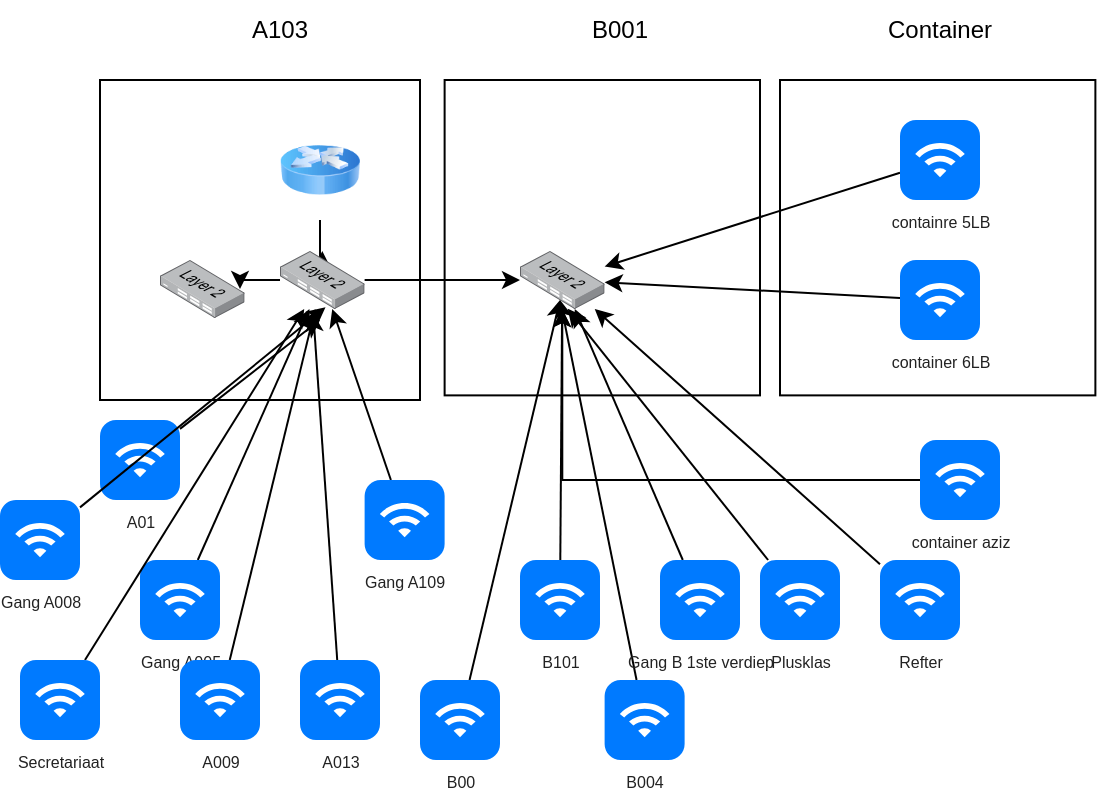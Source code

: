 <mxfile version="24.4.10" type="github">
  <diagram name="Pagina-1" id="h_YUGkcHW8ww24Ley-Mb">
    <mxGraphModel dx="1647" dy="877" grid="1" gridSize="10" guides="1" tooltips="1" connect="1" arrows="1" fold="1" page="1" pageScale="1" pageWidth="1654" pageHeight="1169" math="0" shadow="0">
      <root>
        <mxCell id="0" />
        <mxCell id="1" parent="0" />
        <mxCell id="rQ-lP0VY4Xicwzm7i3NF-15" value="" style="whiteSpace=wrap;html=1;aspect=fixed;" parent="1" vertex="1">
          <mxGeometry x="1050" y="100" width="157.69" height="157.69" as="geometry" />
        </mxCell>
        <mxCell id="rQ-lP0VY4Xicwzm7i3NF-11" value="" style="whiteSpace=wrap;html=1;aspect=fixed;" parent="1" vertex="1">
          <mxGeometry x="882.31" y="100" width="157.69" height="157.69" as="geometry" />
        </mxCell>
        <mxCell id="rQ-lP0VY4Xicwzm7i3NF-5" value="" style="whiteSpace=wrap;html=1;aspect=fixed;" parent="1" vertex="1">
          <mxGeometry x="710" y="100" width="160" height="160" as="geometry" />
        </mxCell>
        <mxCell id="rQ-lP0VY4Xicwzm7i3NF-8" value="" style="edgeStyle=orthogonalEdgeStyle;rounded=0;orthogonalLoop=1;jettySize=auto;html=1;" parent="1" source="rQ-lP0VY4Xicwzm7i3NF-1" target="rQ-lP0VY4Xicwzm7i3NF-4" edge="1">
          <mxGeometry relative="1" as="geometry" />
        </mxCell>
        <mxCell id="rQ-lP0VY4Xicwzm7i3NF-1" value="" style="image;html=1;image=img/lib/clip_art/networking/Router_Icon_128x128.png" parent="1" vertex="1">
          <mxGeometry x="800" y="120" width="40" height="50" as="geometry" />
        </mxCell>
        <mxCell id="rQ-lP0VY4Xicwzm7i3NF-2" value="" style="image;points=[];aspect=fixed;html=1;align=center;shadow=0;dashed=0;image=img/lib/allied_telesis/switch/Switch_24_port_L2.svg;" parent="1" vertex="1">
          <mxGeometry x="740" y="190" width="42.31" height="29" as="geometry" />
        </mxCell>
        <mxCell id="rQ-lP0VY4Xicwzm7i3NF-9" value="" style="edgeStyle=orthogonalEdgeStyle;rounded=0;orthogonalLoop=1;jettySize=auto;html=1;" parent="1" source="rQ-lP0VY4Xicwzm7i3NF-4" target="rQ-lP0VY4Xicwzm7i3NF-2" edge="1">
          <mxGeometry relative="1" as="geometry" />
        </mxCell>
        <mxCell id="rQ-lP0VY4Xicwzm7i3NF-14" value="" style="edgeStyle=orthogonalEdgeStyle;rounded=0;orthogonalLoop=1;jettySize=auto;html=1;" parent="1" source="rQ-lP0VY4Xicwzm7i3NF-4" target="rQ-lP0VY4Xicwzm7i3NF-13" edge="1">
          <mxGeometry relative="1" as="geometry" />
        </mxCell>
        <mxCell id="rQ-lP0VY4Xicwzm7i3NF-4" value="" style="image;points=[];aspect=fixed;html=1;align=center;shadow=0;dashed=0;image=img/lib/allied_telesis/switch/Switch_24_port_L2.svg;" parent="1" vertex="1">
          <mxGeometry x="800" y="185.5" width="42.31" height="29" as="geometry" />
        </mxCell>
        <mxCell id="rQ-lP0VY4Xicwzm7i3NF-7" value="A103" style="text;html=1;align=center;verticalAlign=middle;whiteSpace=wrap;rounded=0;" parent="1" vertex="1">
          <mxGeometry x="750" y="60" width="100" height="30" as="geometry" />
        </mxCell>
        <mxCell id="rQ-lP0VY4Xicwzm7i3NF-12" value="B001" style="text;html=1;align=center;verticalAlign=middle;whiteSpace=wrap;rounded=0;" parent="1" vertex="1">
          <mxGeometry x="920" y="60" width="100" height="30" as="geometry" />
        </mxCell>
        <mxCell id="rQ-lP0VY4Xicwzm7i3NF-13" value="" style="image;points=[];aspect=fixed;html=1;align=center;shadow=0;dashed=0;image=img/lib/allied_telesis/switch/Switch_24_port_L2.svg;" parent="1" vertex="1">
          <mxGeometry x="920" y="185.5" width="42.31" height="29" as="geometry" />
        </mxCell>
        <mxCell id="rQ-lP0VY4Xicwzm7i3NF-16" value="Container" style="text;html=1;align=center;verticalAlign=middle;whiteSpace=wrap;rounded=0;" parent="1" vertex="1">
          <mxGeometry x="1080" y="60" width="100" height="30" as="geometry" />
        </mxCell>
        <mxCell id="rQ-lP0VY4Xicwzm7i3NF-22" value="" style="edgeStyle=orthogonalEdgeStyle;rounded=0;orthogonalLoop=1;jettySize=auto;html=1;" parent="1" source="rQ-lP0VY4Xicwzm7i3NF-18" target="rQ-lP0VY4Xicwzm7i3NF-13" edge="1">
          <mxGeometry relative="1" as="geometry" />
        </mxCell>
        <mxCell id="rQ-lP0VY4Xicwzm7i3NF-18" value="container aziz" style="html=1;strokeWidth=1;shadow=0;dashed=0;shape=mxgraph.ios7.misc.wifi;fillColor=#007AFF;strokeColor=none;buttonText=;strokeColor2=#222222;fontColor=#222222;fontSize=8;verticalLabelPosition=bottom;verticalAlign=top;align=center;sketch=0;" parent="1" vertex="1">
          <mxGeometry x="1120" y="280" width="40" height="40" as="geometry" />
        </mxCell>
        <mxCell id="rQ-lP0VY4Xicwzm7i3NF-25" value="" style="edgeStyle=none;rounded=0;orthogonalLoop=1;jettySize=auto;html=1;" parent="1" source="rQ-lP0VY4Xicwzm7i3NF-21" target="rQ-lP0VY4Xicwzm7i3NF-13" edge="1">
          <mxGeometry relative="1" as="geometry" />
        </mxCell>
        <mxCell id="rQ-lP0VY4Xicwzm7i3NF-21" value="container 6LB" style="html=1;strokeWidth=1;shadow=0;dashed=0;shape=mxgraph.ios7.misc.wifi;fillColor=#007AFF;strokeColor=none;buttonText=;strokeColor2=#222222;fontColor=#222222;fontSize=8;verticalLabelPosition=bottom;verticalAlign=top;align=center;sketch=0;" parent="1" vertex="1">
          <mxGeometry x="1110" y="190" width="40" height="40" as="geometry" />
        </mxCell>
        <mxCell id="rQ-lP0VY4Xicwzm7i3NF-24" value="" style="edgeStyle=none;rounded=0;orthogonalLoop=1;jettySize=auto;html=1;" parent="1" source="rQ-lP0VY4Xicwzm7i3NF-23" target="rQ-lP0VY4Xicwzm7i3NF-13" edge="1">
          <mxGeometry relative="1" as="geometry" />
        </mxCell>
        <mxCell id="rQ-lP0VY4Xicwzm7i3NF-23" value="containre 5LB" style="html=1;strokeWidth=1;shadow=0;dashed=0;shape=mxgraph.ios7.misc.wifi;fillColor=#007AFF;strokeColor=none;buttonText=;strokeColor2=#222222;fontColor=#222222;fontSize=8;verticalLabelPosition=bottom;verticalAlign=top;align=center;sketch=0;" parent="1" vertex="1">
          <mxGeometry x="1110" y="120" width="40" height="40" as="geometry" />
        </mxCell>
        <mxCell id="rQ-lP0VY4Xicwzm7i3NF-39" value="" style="edgeStyle=none;rounded=0;orthogonalLoop=1;jettySize=auto;html=1;" parent="1" source="rQ-lP0VY4Xicwzm7i3NF-26" target="rQ-lP0VY4Xicwzm7i3NF-13" edge="1">
          <mxGeometry relative="1" as="geometry">
            <mxPoint x="839" y="260" as="targetPoint" />
          </mxGeometry>
        </mxCell>
        <mxCell id="rQ-lP0VY4Xicwzm7i3NF-26" value="B101" style="html=1;strokeWidth=1;shadow=0;dashed=0;shape=mxgraph.ios7.misc.wifi;fillColor=#007AFF;strokeColor=none;buttonText=;strokeColor2=#222222;fontColor=#222222;fontSize=8;verticalLabelPosition=bottom;verticalAlign=top;align=center;sketch=0;" parent="1" vertex="1">
          <mxGeometry x="920" y="340" width="40" height="40" as="geometry" />
        </mxCell>
        <mxCell id="rQ-lP0VY4Xicwzm7i3NF-47" value="" style="edgeStyle=none;rounded=0;orthogonalLoop=1;jettySize=auto;html=1;" parent="1" source="rQ-lP0VY4Xicwzm7i3NF-27" target="rQ-lP0VY4Xicwzm7i3NF-4" edge="1">
          <mxGeometry relative="1" as="geometry" />
        </mxCell>
        <mxCell id="rQ-lP0VY4Xicwzm7i3NF-27" value="Gang A005" style="html=1;strokeWidth=1;shadow=0;dashed=0;shape=mxgraph.ios7.misc.wifi;fillColor=#007AFF;strokeColor=none;buttonText=;strokeColor2=#222222;fontColor=#222222;fontSize=8;verticalLabelPosition=bottom;verticalAlign=top;align=center;sketch=0;" parent="1" vertex="1">
          <mxGeometry x="730" y="340" width="40" height="40" as="geometry" />
        </mxCell>
        <mxCell id="rQ-lP0VY4Xicwzm7i3NF-46" value="" style="edgeStyle=none;rounded=0;orthogonalLoop=1;jettySize=auto;html=1;" parent="1" source="rQ-lP0VY4Xicwzm7i3NF-28" edge="1">
          <mxGeometry relative="1" as="geometry">
            <mxPoint x="820" y="220" as="targetPoint" />
          </mxGeometry>
        </mxCell>
        <mxCell id="rQ-lP0VY4Xicwzm7i3NF-28" value="A01" style="html=1;strokeWidth=1;shadow=0;dashed=0;shape=mxgraph.ios7.misc.wifi;fillColor=#007AFF;strokeColor=none;buttonText=;strokeColor2=#222222;fontColor=#222222;fontSize=8;verticalLabelPosition=bottom;verticalAlign=top;align=center;sketch=0;" parent="1" vertex="1">
          <mxGeometry x="710" y="270" width="40" height="40" as="geometry" />
        </mxCell>
        <mxCell id="rQ-lP0VY4Xicwzm7i3NF-41" value="" style="edgeStyle=none;rounded=0;orthogonalLoop=1;jettySize=auto;html=1;" parent="1" source="rQ-lP0VY4Xicwzm7i3NF-29" target="rQ-lP0VY4Xicwzm7i3NF-13" edge="1">
          <mxGeometry relative="1" as="geometry" />
        </mxCell>
        <mxCell id="rQ-lP0VY4Xicwzm7i3NF-29" value="Refter" style="html=1;strokeWidth=1;shadow=0;dashed=0;shape=mxgraph.ios7.misc.wifi;fillColor=#007AFF;strokeColor=none;buttonText=;strokeColor2=#222222;fontColor=#222222;fontSize=8;verticalLabelPosition=bottom;verticalAlign=top;align=center;sketch=0;" parent="1" vertex="1">
          <mxGeometry x="1100" y="340" width="40" height="40" as="geometry" />
        </mxCell>
        <mxCell id="rQ-lP0VY4Xicwzm7i3NF-49" value="" style="edgeStyle=none;rounded=0;orthogonalLoop=1;jettySize=auto;html=1;" parent="1" source="rQ-lP0VY4Xicwzm7i3NF-30" target="rQ-lP0VY4Xicwzm7i3NF-4" edge="1">
          <mxGeometry relative="1" as="geometry" />
        </mxCell>
        <mxCell id="rQ-lP0VY4Xicwzm7i3NF-30" value="Secretariaat" style="html=1;strokeWidth=1;shadow=0;dashed=0;shape=mxgraph.ios7.misc.wifi;fillColor=#007AFF;strokeColor=none;buttonText=;strokeColor2=#222222;fontColor=#222222;fontSize=8;verticalLabelPosition=bottom;verticalAlign=top;align=center;sketch=0;" parent="1" vertex="1">
          <mxGeometry x="670" y="390" width="40" height="40" as="geometry" />
        </mxCell>
        <mxCell id="rQ-lP0VY4Xicwzm7i3NF-48" value="" style="edgeStyle=none;rounded=0;orthogonalLoop=1;jettySize=auto;html=1;" parent="1" source="rQ-lP0VY4Xicwzm7i3NF-31" target="rQ-lP0VY4Xicwzm7i3NF-4" edge="1">
          <mxGeometry relative="1" as="geometry" />
        </mxCell>
        <mxCell id="rQ-lP0VY4Xicwzm7i3NF-31" value="A009" style="html=1;strokeWidth=1;shadow=0;dashed=0;shape=mxgraph.ios7.misc.wifi;fillColor=#007AFF;strokeColor=none;buttonText=;strokeColor2=#222222;fontColor=#222222;fontSize=8;verticalLabelPosition=bottom;verticalAlign=top;align=center;sketch=0;" parent="1" vertex="1">
          <mxGeometry x="750" y="390" width="40" height="40" as="geometry" />
        </mxCell>
        <mxCell id="rQ-lP0VY4Xicwzm7i3NF-40" value="" style="edgeStyle=none;rounded=0;orthogonalLoop=1;jettySize=auto;html=1;entryX=0.564;entryY=0.996;entryDx=0;entryDy=0;entryPerimeter=0;" parent="1" source="rQ-lP0VY4Xicwzm7i3NF-32" target="rQ-lP0VY4Xicwzm7i3NF-13" edge="1">
          <mxGeometry relative="1" as="geometry" />
        </mxCell>
        <mxCell id="rQ-lP0VY4Xicwzm7i3NF-32" value="Plusklas" style="html=1;strokeWidth=1;shadow=0;dashed=0;shape=mxgraph.ios7.misc.wifi;fillColor=#007AFF;strokeColor=none;buttonText=;strokeColor2=#222222;fontColor=#222222;fontSize=8;verticalLabelPosition=bottom;verticalAlign=top;align=center;sketch=0;" parent="1" vertex="1">
          <mxGeometry x="1040" y="340" width="40" height="40" as="geometry" />
        </mxCell>
        <mxCell id="rQ-lP0VY4Xicwzm7i3NF-43" value="" style="edgeStyle=none;rounded=0;orthogonalLoop=1;jettySize=auto;html=1;entryX=0.473;entryY=0.845;entryDx=0;entryDy=0;entryPerimeter=0;" parent="1" source="rQ-lP0VY4Xicwzm7i3NF-33" target="rQ-lP0VY4Xicwzm7i3NF-13" edge="1">
          <mxGeometry relative="1" as="geometry" />
        </mxCell>
        <mxCell id="rQ-lP0VY4Xicwzm7i3NF-33" value="B00" style="html=1;strokeWidth=1;shadow=0;dashed=0;shape=mxgraph.ios7.misc.wifi;fillColor=#007AFF;strokeColor=none;buttonText=;strokeColor2=#222222;fontColor=#222222;fontSize=8;verticalLabelPosition=bottom;verticalAlign=top;align=center;sketch=0;" parent="1" vertex="1">
          <mxGeometry x="870" y="400" width="40" height="40" as="geometry" />
        </mxCell>
        <mxCell id="rQ-lP0VY4Xicwzm7i3NF-51" value="" style="edgeStyle=none;rounded=0;orthogonalLoop=1;jettySize=auto;html=1;" parent="1" source="rQ-lP0VY4Xicwzm7i3NF-34" target="rQ-lP0VY4Xicwzm7i3NF-4" edge="1">
          <mxGeometry relative="1" as="geometry" />
        </mxCell>
        <mxCell id="rQ-lP0VY4Xicwzm7i3NF-34" value="Gang A109" style="html=1;strokeWidth=1;shadow=0;dashed=0;shape=mxgraph.ios7.misc.wifi;fillColor=#007AFF;strokeColor=none;buttonText=;strokeColor2=#222222;fontColor=#222222;fontSize=8;verticalLabelPosition=bottom;verticalAlign=top;align=center;sketch=0;" parent="1" vertex="1">
          <mxGeometry x="842.31" y="300" width="40" height="40" as="geometry" />
        </mxCell>
        <mxCell id="rQ-lP0VY4Xicwzm7i3NF-50" value="" style="edgeStyle=none;rounded=0;orthogonalLoop=1;jettySize=auto;html=1;entryX=0.393;entryY=1.076;entryDx=0;entryDy=0;entryPerimeter=0;" parent="1" source="rQ-lP0VY4Xicwzm7i3NF-35" target="rQ-lP0VY4Xicwzm7i3NF-4" edge="1">
          <mxGeometry relative="1" as="geometry" />
        </mxCell>
        <mxCell id="rQ-lP0VY4Xicwzm7i3NF-35" value="A013" style="html=1;strokeWidth=1;shadow=0;dashed=0;shape=mxgraph.ios7.misc.wifi;fillColor=#007AFF;strokeColor=none;buttonText=;strokeColor2=#222222;fontColor=#222222;fontSize=8;verticalLabelPosition=bottom;verticalAlign=top;align=center;sketch=0;" parent="1" vertex="1">
          <mxGeometry x="810" y="390" width="40" height="40" as="geometry" />
        </mxCell>
        <mxCell id="rQ-lP0VY4Xicwzm7i3NF-44" value="" style="edgeStyle=none;rounded=0;orthogonalLoop=1;jettySize=auto;html=1;entryX=0.473;entryY=0.845;entryDx=0;entryDy=0;entryPerimeter=0;" parent="1" source="rQ-lP0VY4Xicwzm7i3NF-36" target="rQ-lP0VY4Xicwzm7i3NF-13" edge="1">
          <mxGeometry relative="1" as="geometry" />
        </mxCell>
        <mxCell id="rQ-lP0VY4Xicwzm7i3NF-36" value="B004" style="html=1;strokeWidth=1;shadow=0;dashed=0;shape=mxgraph.ios7.misc.wifi;fillColor=#007AFF;strokeColor=none;buttonText=;strokeColor2=#222222;fontColor=#222222;fontSize=8;verticalLabelPosition=bottom;verticalAlign=top;align=center;sketch=0;" parent="1" vertex="1">
          <mxGeometry x="962.31" y="400" width="40" height="40" as="geometry" />
        </mxCell>
        <mxCell id="rQ-lP0VY4Xicwzm7i3NF-45" value="" style="edgeStyle=none;rounded=0;orthogonalLoop=1;jettySize=auto;html=1;entryX=0.538;entryY=0.97;entryDx=0;entryDy=0;entryPerimeter=0;" parent="1" source="rQ-lP0VY4Xicwzm7i3NF-37" target="rQ-lP0VY4Xicwzm7i3NF-4" edge="1">
          <mxGeometry relative="1" as="geometry" />
        </mxCell>
        <mxCell id="rQ-lP0VY4Xicwzm7i3NF-37" value="Gang A008" style="html=1;strokeWidth=1;shadow=0;dashed=0;shape=mxgraph.ios7.misc.wifi;fillColor=#007AFF;strokeColor=none;buttonText=;strokeColor2=#222222;fontColor=#222222;fontSize=8;verticalLabelPosition=bottom;verticalAlign=top;align=center;sketch=0;" parent="1" vertex="1">
          <mxGeometry x="660" y="310" width="40" height="40" as="geometry" />
        </mxCell>
        <mxCell id="rQ-lP0VY4Xicwzm7i3NF-42" value="" style="edgeStyle=none;rounded=0;orthogonalLoop=1;jettySize=auto;html=1;" parent="1" source="rQ-lP0VY4Xicwzm7i3NF-38" target="rQ-lP0VY4Xicwzm7i3NF-13" edge="1">
          <mxGeometry relative="1" as="geometry" />
        </mxCell>
        <mxCell id="rQ-lP0VY4Xicwzm7i3NF-38" value="Gang B 1ste verdiep" style="html=1;strokeWidth=1;shadow=0;dashed=0;shape=mxgraph.ios7.misc.wifi;fillColor=#007AFF;strokeColor=none;buttonText=;strokeColor2=#222222;fontColor=#222222;fontSize=8;verticalLabelPosition=bottom;verticalAlign=top;align=center;sketch=0;" parent="1" vertex="1">
          <mxGeometry x="990" y="340" width="40" height="40" as="geometry" />
        </mxCell>
      </root>
    </mxGraphModel>
  </diagram>
</mxfile>
